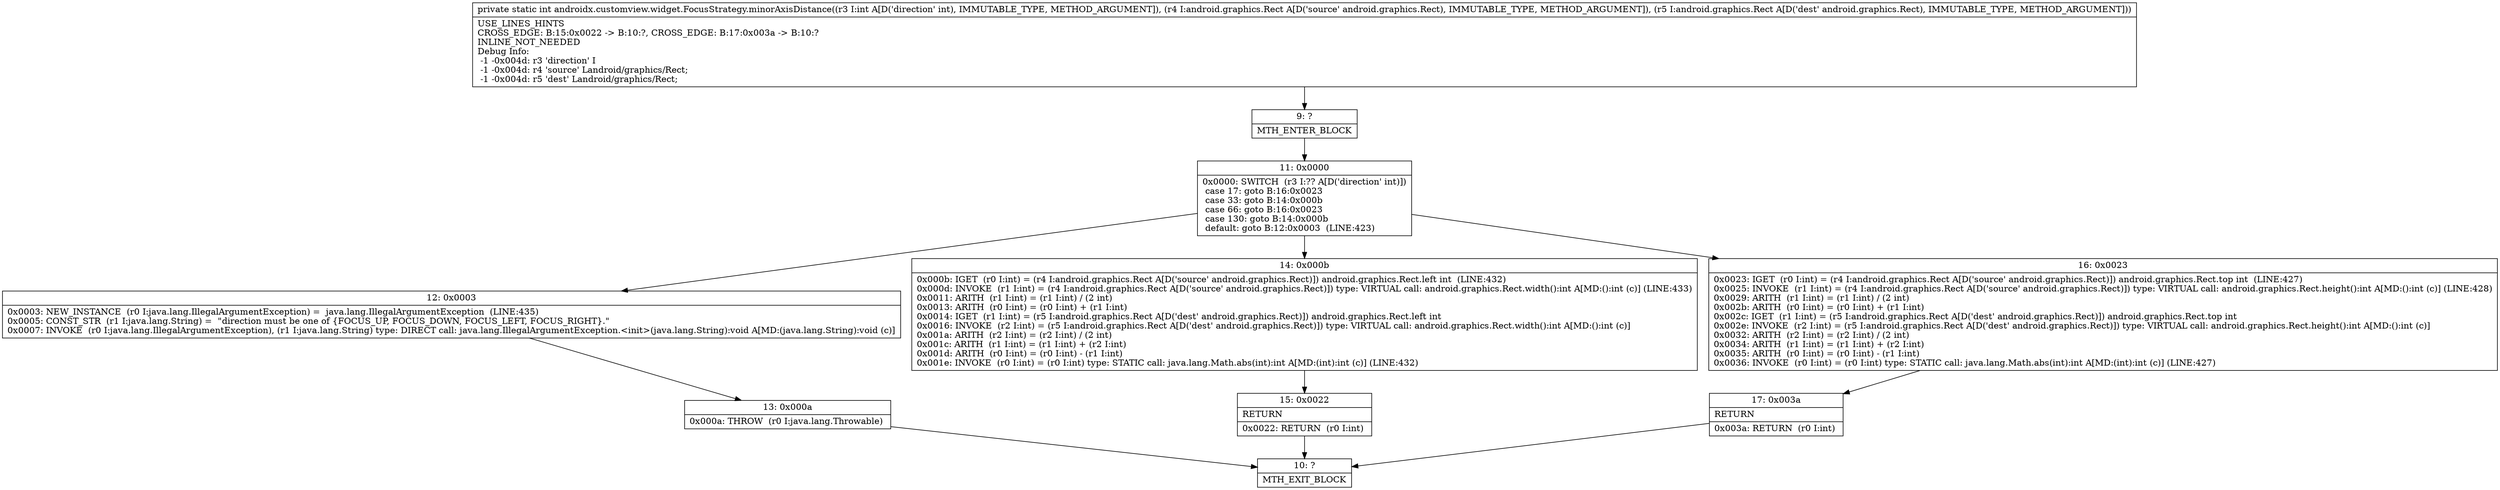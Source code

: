digraph "CFG forandroidx.customview.widget.FocusStrategy.minorAxisDistance(ILandroid\/graphics\/Rect;Landroid\/graphics\/Rect;)I" {
Node_9 [shape=record,label="{9\:\ ?|MTH_ENTER_BLOCK\l}"];
Node_11 [shape=record,label="{11\:\ 0x0000|0x0000: SWITCH  (r3 I:?? A[D('direction' int)])\l case 17: goto B:16:0x0023\l case 33: goto B:14:0x000b\l case 66: goto B:16:0x0023\l case 130: goto B:14:0x000b\l default: goto B:12:0x0003  (LINE:423)\l}"];
Node_12 [shape=record,label="{12\:\ 0x0003|0x0003: NEW_INSTANCE  (r0 I:java.lang.IllegalArgumentException) =  java.lang.IllegalArgumentException  (LINE:435)\l0x0005: CONST_STR  (r1 I:java.lang.String) =  \"direction must be one of \{FOCUS_UP, FOCUS_DOWN, FOCUS_LEFT, FOCUS_RIGHT\}.\" \l0x0007: INVOKE  (r0 I:java.lang.IllegalArgumentException), (r1 I:java.lang.String) type: DIRECT call: java.lang.IllegalArgumentException.\<init\>(java.lang.String):void A[MD:(java.lang.String):void (c)]\l}"];
Node_13 [shape=record,label="{13\:\ 0x000a|0x000a: THROW  (r0 I:java.lang.Throwable) \l}"];
Node_10 [shape=record,label="{10\:\ ?|MTH_EXIT_BLOCK\l}"];
Node_14 [shape=record,label="{14\:\ 0x000b|0x000b: IGET  (r0 I:int) = (r4 I:android.graphics.Rect A[D('source' android.graphics.Rect)]) android.graphics.Rect.left int  (LINE:432)\l0x000d: INVOKE  (r1 I:int) = (r4 I:android.graphics.Rect A[D('source' android.graphics.Rect)]) type: VIRTUAL call: android.graphics.Rect.width():int A[MD:():int (c)] (LINE:433)\l0x0011: ARITH  (r1 I:int) = (r1 I:int) \/ (2 int) \l0x0013: ARITH  (r0 I:int) = (r0 I:int) + (r1 I:int) \l0x0014: IGET  (r1 I:int) = (r5 I:android.graphics.Rect A[D('dest' android.graphics.Rect)]) android.graphics.Rect.left int \l0x0016: INVOKE  (r2 I:int) = (r5 I:android.graphics.Rect A[D('dest' android.graphics.Rect)]) type: VIRTUAL call: android.graphics.Rect.width():int A[MD:():int (c)]\l0x001a: ARITH  (r2 I:int) = (r2 I:int) \/ (2 int) \l0x001c: ARITH  (r1 I:int) = (r1 I:int) + (r2 I:int) \l0x001d: ARITH  (r0 I:int) = (r0 I:int) \- (r1 I:int) \l0x001e: INVOKE  (r0 I:int) = (r0 I:int) type: STATIC call: java.lang.Math.abs(int):int A[MD:(int):int (c)] (LINE:432)\l}"];
Node_15 [shape=record,label="{15\:\ 0x0022|RETURN\l|0x0022: RETURN  (r0 I:int) \l}"];
Node_16 [shape=record,label="{16\:\ 0x0023|0x0023: IGET  (r0 I:int) = (r4 I:android.graphics.Rect A[D('source' android.graphics.Rect)]) android.graphics.Rect.top int  (LINE:427)\l0x0025: INVOKE  (r1 I:int) = (r4 I:android.graphics.Rect A[D('source' android.graphics.Rect)]) type: VIRTUAL call: android.graphics.Rect.height():int A[MD:():int (c)] (LINE:428)\l0x0029: ARITH  (r1 I:int) = (r1 I:int) \/ (2 int) \l0x002b: ARITH  (r0 I:int) = (r0 I:int) + (r1 I:int) \l0x002c: IGET  (r1 I:int) = (r5 I:android.graphics.Rect A[D('dest' android.graphics.Rect)]) android.graphics.Rect.top int \l0x002e: INVOKE  (r2 I:int) = (r5 I:android.graphics.Rect A[D('dest' android.graphics.Rect)]) type: VIRTUAL call: android.graphics.Rect.height():int A[MD:():int (c)]\l0x0032: ARITH  (r2 I:int) = (r2 I:int) \/ (2 int) \l0x0034: ARITH  (r1 I:int) = (r1 I:int) + (r2 I:int) \l0x0035: ARITH  (r0 I:int) = (r0 I:int) \- (r1 I:int) \l0x0036: INVOKE  (r0 I:int) = (r0 I:int) type: STATIC call: java.lang.Math.abs(int):int A[MD:(int):int (c)] (LINE:427)\l}"];
Node_17 [shape=record,label="{17\:\ 0x003a|RETURN\l|0x003a: RETURN  (r0 I:int) \l}"];
MethodNode[shape=record,label="{private static int androidx.customview.widget.FocusStrategy.minorAxisDistance((r3 I:int A[D('direction' int), IMMUTABLE_TYPE, METHOD_ARGUMENT]), (r4 I:android.graphics.Rect A[D('source' android.graphics.Rect), IMMUTABLE_TYPE, METHOD_ARGUMENT]), (r5 I:android.graphics.Rect A[D('dest' android.graphics.Rect), IMMUTABLE_TYPE, METHOD_ARGUMENT]))  | USE_LINES_HINTS\lCROSS_EDGE: B:15:0x0022 \-\> B:10:?, CROSS_EDGE: B:17:0x003a \-\> B:10:?\lINLINE_NOT_NEEDED\lDebug Info:\l  \-1 \-0x004d: r3 'direction' I\l  \-1 \-0x004d: r4 'source' Landroid\/graphics\/Rect;\l  \-1 \-0x004d: r5 'dest' Landroid\/graphics\/Rect;\l}"];
MethodNode -> Node_9;Node_9 -> Node_11;
Node_11 -> Node_12;
Node_11 -> Node_14;
Node_11 -> Node_16;
Node_12 -> Node_13;
Node_13 -> Node_10;
Node_14 -> Node_15;
Node_15 -> Node_10;
Node_16 -> Node_17;
Node_17 -> Node_10;
}

